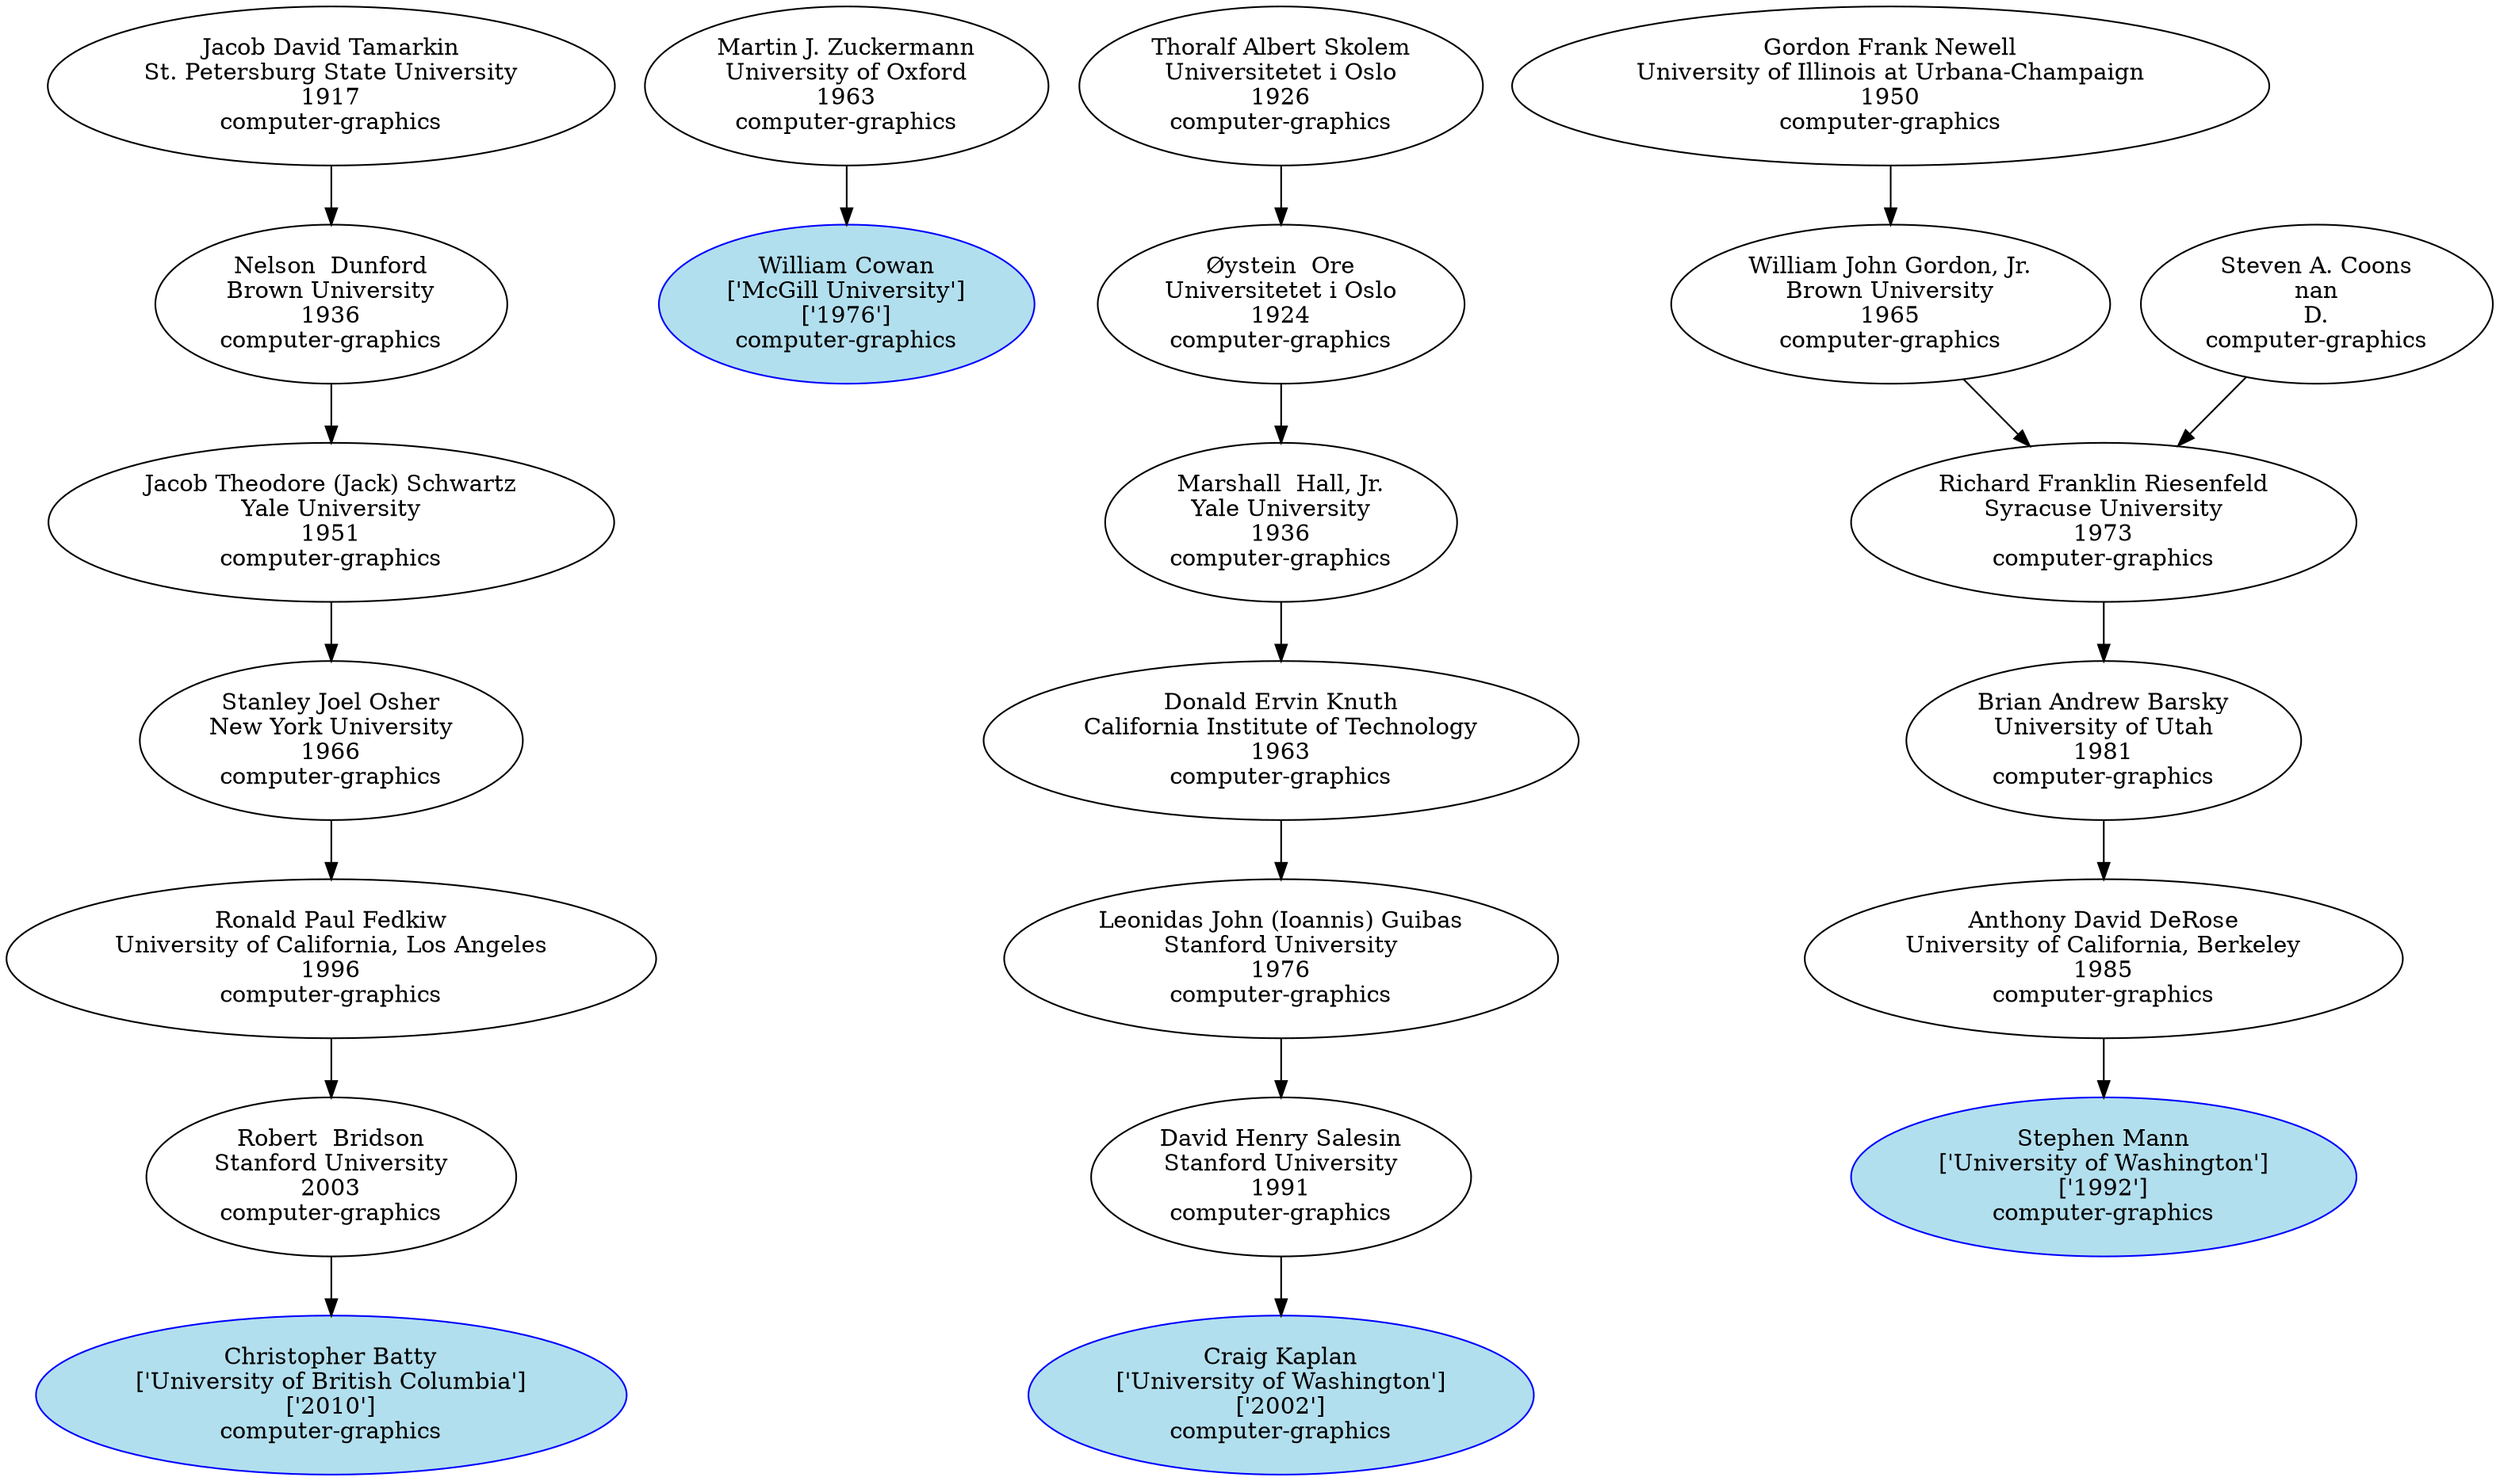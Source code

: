 digraph "Academic Genealogy for computer-graphics" {
	147355 [label="Christopher Batty
['University of British Columbia']
['2010']
computer-graphics" color=blue fillcolor=lightblue2 style=filled]
	66906 [label="William Cowan
['McGill University']
['1976']
computer-graphics" color=blue fillcolor=lightblue2 style=filled]
	78067 [label="Craig Kaplan
['University of Washington']
['2002']
computer-graphics" color=blue fillcolor=lightblue2 style=filled]
	71953 [label="Stephen Mann
['University of Washington']
['1992']
computer-graphics" color=blue fillcolor=lightblue2 style=filled]
	70795 [label="Robert  Bridson
Stanford University
2003
computer-graphics"]
	128095 [label="Martin J. Zuckermann
University of Oxford
1963
computer-graphics"]
	50412 [label="David Henry Salesin
Stanford University
1991
computer-graphics"]
	33763 [label="Anthony David DeRose
University of California, Berkeley
1985
computer-graphics"]
	36653 [label="Ronald Paul Fedkiw
University of California, Los Angeles
1996
computer-graphics"]
	39940 [label="Leonidas John (Ioannis) Guibas
Stanford University
1976
computer-graphics"]
	50070 [label="Brian Andrew Barsky
University of Utah
1981
computer-graphics"]
	11645 [label="Stanley Joel Osher
New York University
1966
computer-graphics"]
	10416 [label="Donald Ervin Knuth
California Institute of Technology
1963
computer-graphics"]
	16454 [label="Richard Franklin Riesenfeld
Syracuse University
1973
computer-graphics"]
	13409 [label="Jacob Theodore (Jack) Schwartz
Yale University
1951
computer-graphics"]
	6807 [label="Marshall  Hall, Jr.
Yale University
1936
computer-graphics"]
	14382 [label="William John Gordon, Jr.
Brown University
1965
computer-graphics"]
	96017 [label="Steven A. Coons
nan
D.
computer-graphics"]
	4299 [label="Nelson  Dunford
Brown University
1936
computer-graphics"]
	11890 [label="Øystein  Ore
Universitetet i Oslo
1924
computer-graphics"]
	13797 [label="Gordon Frank Newell
University of Illinois at Urbana-Champaign
1950
computer-graphics"]
	4740 [label="Jacob David Tamarkin
St. Petersburg State University
1917
computer-graphics"]
	18237 [label="Thoralf Albert Skolem
Universitetet i Oslo
1926
computer-graphics"]
	70795 -> 147355
	128095 -> 66906
	50412 -> 78067
	33763 -> 71953
	36653 -> 70795
	39940 -> 50412
	50070 -> 33763
	11645 -> 36653
	10416 -> 39940
	16454 -> 50070
	13409 -> 11645
	6807 -> 10416
	14382 -> 16454
	96017 -> 16454
	4299 -> 13409
	11890 -> 6807
	13797 -> 14382
	4740 -> 4299
	18237 -> 11890
}
